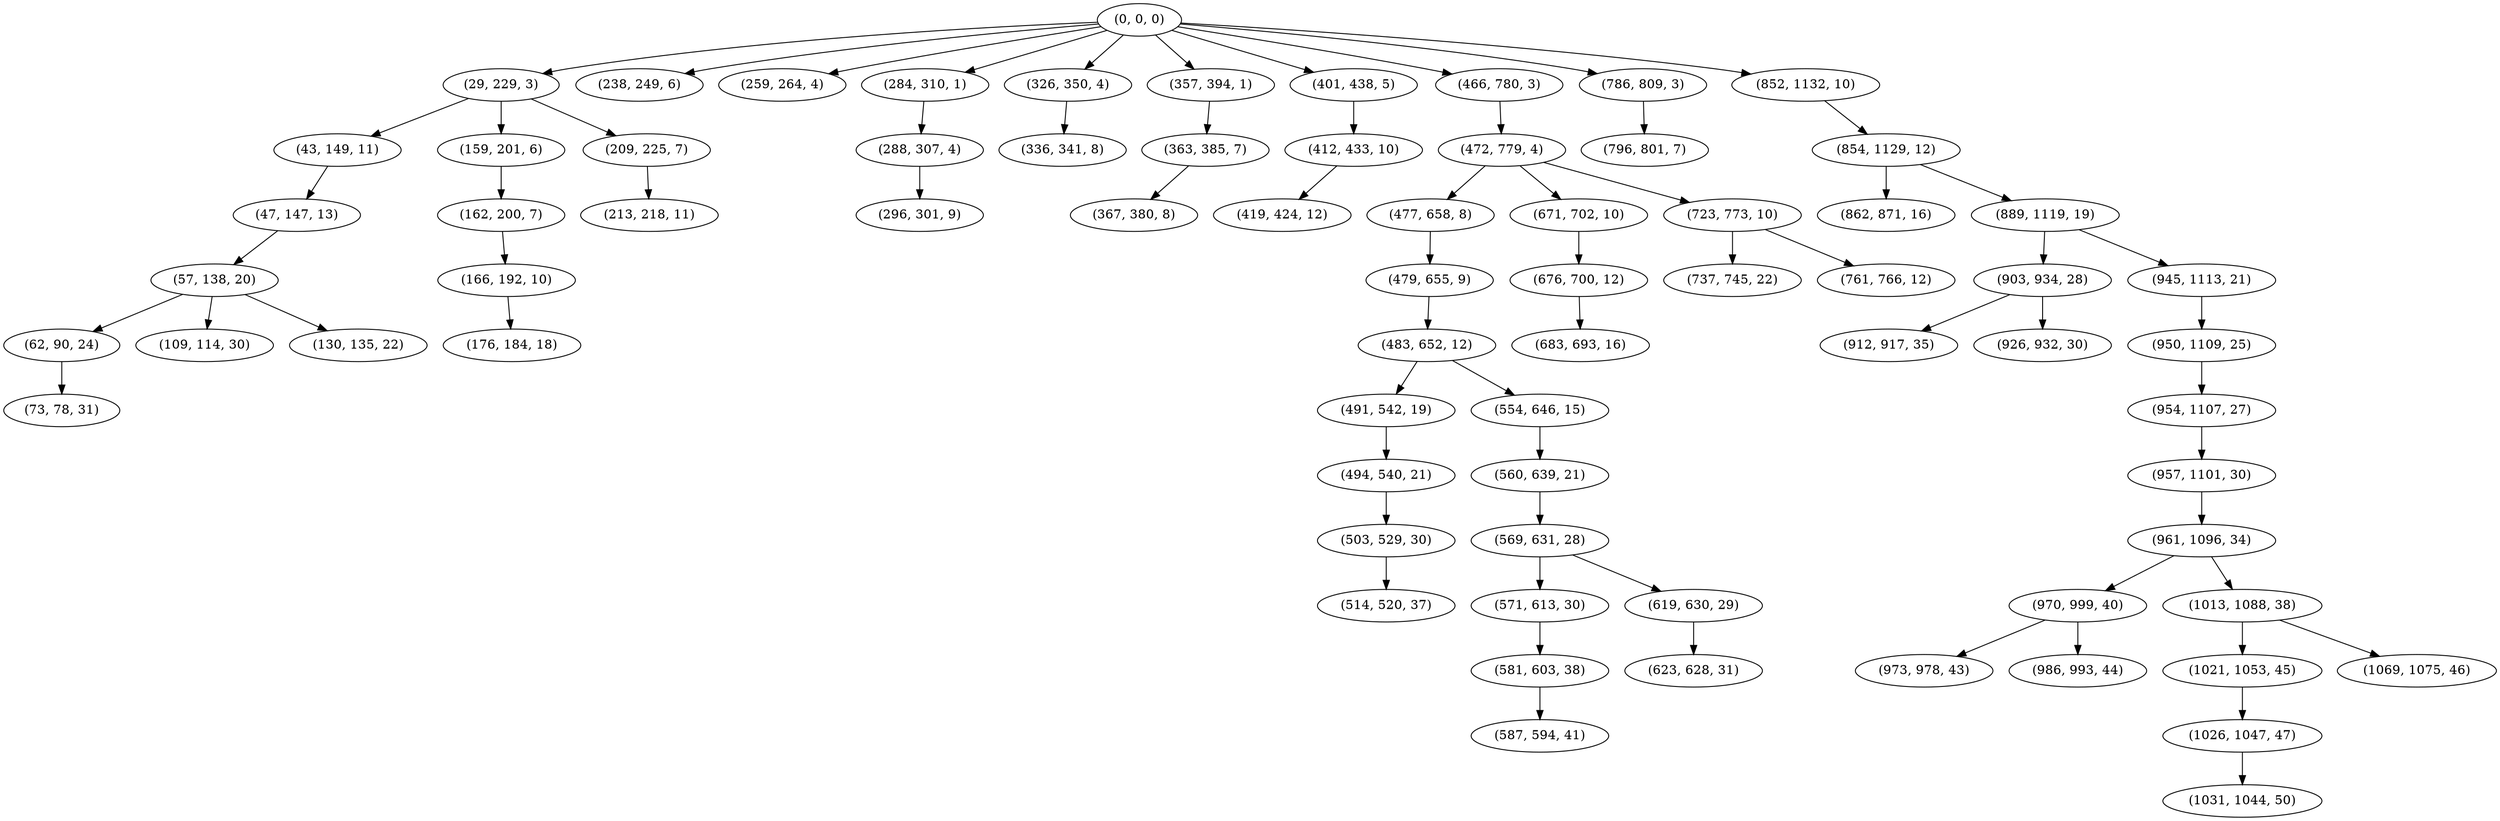 digraph tree {
    "(0, 0, 0)";
    "(29, 229, 3)";
    "(43, 149, 11)";
    "(47, 147, 13)";
    "(57, 138, 20)";
    "(62, 90, 24)";
    "(73, 78, 31)";
    "(109, 114, 30)";
    "(130, 135, 22)";
    "(159, 201, 6)";
    "(162, 200, 7)";
    "(166, 192, 10)";
    "(176, 184, 18)";
    "(209, 225, 7)";
    "(213, 218, 11)";
    "(238, 249, 6)";
    "(259, 264, 4)";
    "(284, 310, 1)";
    "(288, 307, 4)";
    "(296, 301, 9)";
    "(326, 350, 4)";
    "(336, 341, 8)";
    "(357, 394, 1)";
    "(363, 385, 7)";
    "(367, 380, 8)";
    "(401, 438, 5)";
    "(412, 433, 10)";
    "(419, 424, 12)";
    "(466, 780, 3)";
    "(472, 779, 4)";
    "(477, 658, 8)";
    "(479, 655, 9)";
    "(483, 652, 12)";
    "(491, 542, 19)";
    "(494, 540, 21)";
    "(503, 529, 30)";
    "(514, 520, 37)";
    "(554, 646, 15)";
    "(560, 639, 21)";
    "(569, 631, 28)";
    "(571, 613, 30)";
    "(581, 603, 38)";
    "(587, 594, 41)";
    "(619, 630, 29)";
    "(623, 628, 31)";
    "(671, 702, 10)";
    "(676, 700, 12)";
    "(683, 693, 16)";
    "(723, 773, 10)";
    "(737, 745, 22)";
    "(761, 766, 12)";
    "(786, 809, 3)";
    "(796, 801, 7)";
    "(852, 1132, 10)";
    "(854, 1129, 12)";
    "(862, 871, 16)";
    "(889, 1119, 19)";
    "(903, 934, 28)";
    "(912, 917, 35)";
    "(926, 932, 30)";
    "(945, 1113, 21)";
    "(950, 1109, 25)";
    "(954, 1107, 27)";
    "(957, 1101, 30)";
    "(961, 1096, 34)";
    "(970, 999, 40)";
    "(973, 978, 43)";
    "(986, 993, 44)";
    "(1013, 1088, 38)";
    "(1021, 1053, 45)";
    "(1026, 1047, 47)";
    "(1031, 1044, 50)";
    "(1069, 1075, 46)";
    "(0, 0, 0)" -> "(29, 229, 3)";
    "(0, 0, 0)" -> "(238, 249, 6)";
    "(0, 0, 0)" -> "(259, 264, 4)";
    "(0, 0, 0)" -> "(284, 310, 1)";
    "(0, 0, 0)" -> "(326, 350, 4)";
    "(0, 0, 0)" -> "(357, 394, 1)";
    "(0, 0, 0)" -> "(401, 438, 5)";
    "(0, 0, 0)" -> "(466, 780, 3)";
    "(0, 0, 0)" -> "(786, 809, 3)";
    "(0, 0, 0)" -> "(852, 1132, 10)";
    "(29, 229, 3)" -> "(43, 149, 11)";
    "(29, 229, 3)" -> "(159, 201, 6)";
    "(29, 229, 3)" -> "(209, 225, 7)";
    "(43, 149, 11)" -> "(47, 147, 13)";
    "(47, 147, 13)" -> "(57, 138, 20)";
    "(57, 138, 20)" -> "(62, 90, 24)";
    "(57, 138, 20)" -> "(109, 114, 30)";
    "(57, 138, 20)" -> "(130, 135, 22)";
    "(62, 90, 24)" -> "(73, 78, 31)";
    "(159, 201, 6)" -> "(162, 200, 7)";
    "(162, 200, 7)" -> "(166, 192, 10)";
    "(166, 192, 10)" -> "(176, 184, 18)";
    "(209, 225, 7)" -> "(213, 218, 11)";
    "(284, 310, 1)" -> "(288, 307, 4)";
    "(288, 307, 4)" -> "(296, 301, 9)";
    "(326, 350, 4)" -> "(336, 341, 8)";
    "(357, 394, 1)" -> "(363, 385, 7)";
    "(363, 385, 7)" -> "(367, 380, 8)";
    "(401, 438, 5)" -> "(412, 433, 10)";
    "(412, 433, 10)" -> "(419, 424, 12)";
    "(466, 780, 3)" -> "(472, 779, 4)";
    "(472, 779, 4)" -> "(477, 658, 8)";
    "(472, 779, 4)" -> "(671, 702, 10)";
    "(472, 779, 4)" -> "(723, 773, 10)";
    "(477, 658, 8)" -> "(479, 655, 9)";
    "(479, 655, 9)" -> "(483, 652, 12)";
    "(483, 652, 12)" -> "(491, 542, 19)";
    "(483, 652, 12)" -> "(554, 646, 15)";
    "(491, 542, 19)" -> "(494, 540, 21)";
    "(494, 540, 21)" -> "(503, 529, 30)";
    "(503, 529, 30)" -> "(514, 520, 37)";
    "(554, 646, 15)" -> "(560, 639, 21)";
    "(560, 639, 21)" -> "(569, 631, 28)";
    "(569, 631, 28)" -> "(571, 613, 30)";
    "(569, 631, 28)" -> "(619, 630, 29)";
    "(571, 613, 30)" -> "(581, 603, 38)";
    "(581, 603, 38)" -> "(587, 594, 41)";
    "(619, 630, 29)" -> "(623, 628, 31)";
    "(671, 702, 10)" -> "(676, 700, 12)";
    "(676, 700, 12)" -> "(683, 693, 16)";
    "(723, 773, 10)" -> "(737, 745, 22)";
    "(723, 773, 10)" -> "(761, 766, 12)";
    "(786, 809, 3)" -> "(796, 801, 7)";
    "(852, 1132, 10)" -> "(854, 1129, 12)";
    "(854, 1129, 12)" -> "(862, 871, 16)";
    "(854, 1129, 12)" -> "(889, 1119, 19)";
    "(889, 1119, 19)" -> "(903, 934, 28)";
    "(889, 1119, 19)" -> "(945, 1113, 21)";
    "(903, 934, 28)" -> "(912, 917, 35)";
    "(903, 934, 28)" -> "(926, 932, 30)";
    "(945, 1113, 21)" -> "(950, 1109, 25)";
    "(950, 1109, 25)" -> "(954, 1107, 27)";
    "(954, 1107, 27)" -> "(957, 1101, 30)";
    "(957, 1101, 30)" -> "(961, 1096, 34)";
    "(961, 1096, 34)" -> "(970, 999, 40)";
    "(961, 1096, 34)" -> "(1013, 1088, 38)";
    "(970, 999, 40)" -> "(973, 978, 43)";
    "(970, 999, 40)" -> "(986, 993, 44)";
    "(1013, 1088, 38)" -> "(1021, 1053, 45)";
    "(1013, 1088, 38)" -> "(1069, 1075, 46)";
    "(1021, 1053, 45)" -> "(1026, 1047, 47)";
    "(1026, 1047, 47)" -> "(1031, 1044, 50)";
}
